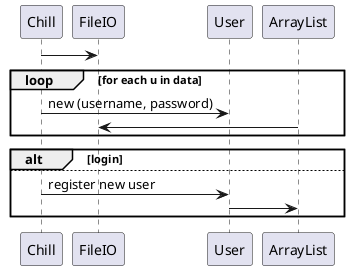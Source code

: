 @startuml
'https://plantuml.com/sequence-diagram

Chill -> FileIO

loop for each u in data
'indsæt hvad der sker i loopet
Chill -> User: new (username, password)
ArrayList-> FileIO
end
alt login
else
Chill -> User: register new user
User -> ArrayList
end
@enduml